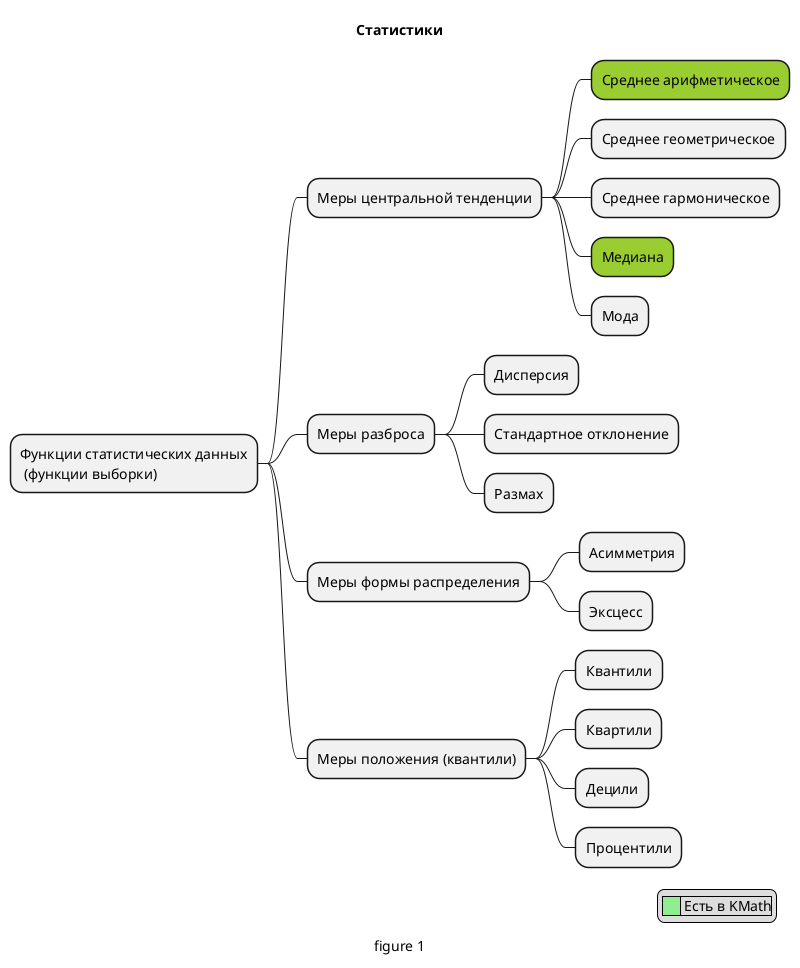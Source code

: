 @startmindmap
'https://plantuml.com/mindmap-diagram

caption figure 1
'top to bottom direction
title Статистики

* Функции статистических данных\n (функции выборки)
** Меры центральной тенденции
***[#yellowgreen] Среднее арифметическое
*** Среднее геометрическое
*** Среднее гармоническое
***[#yellowgreen] Медиана
*** Мода
** Меры разброса
*** Дисперсия
*** Стандартное отклонение
*** Размах
** Меры формы распределения
*** Асимметрия
*** Эксцесс
** Меры положения (квантили)
*** Квантили
*** Квартили
*** Децили
*** Процентили


'header
'Statistics
'endheader
'
'center footer My super footer

legend right
'   the <#FFFFFF,#FFFFFF> sets the background color of the legend to white
    ' the space between the | and <#blue> is important to make the color column wider
    |<#lightgreen>     | Есть в KMath|
'    |<#lightyellow>    | Первая очередь реализации|
'    |<#lightblue>     | Клиент - Мобильное Приложение |
'    |<#lightgray>| Перечисление / enum|
endlegend

@endmindmap
